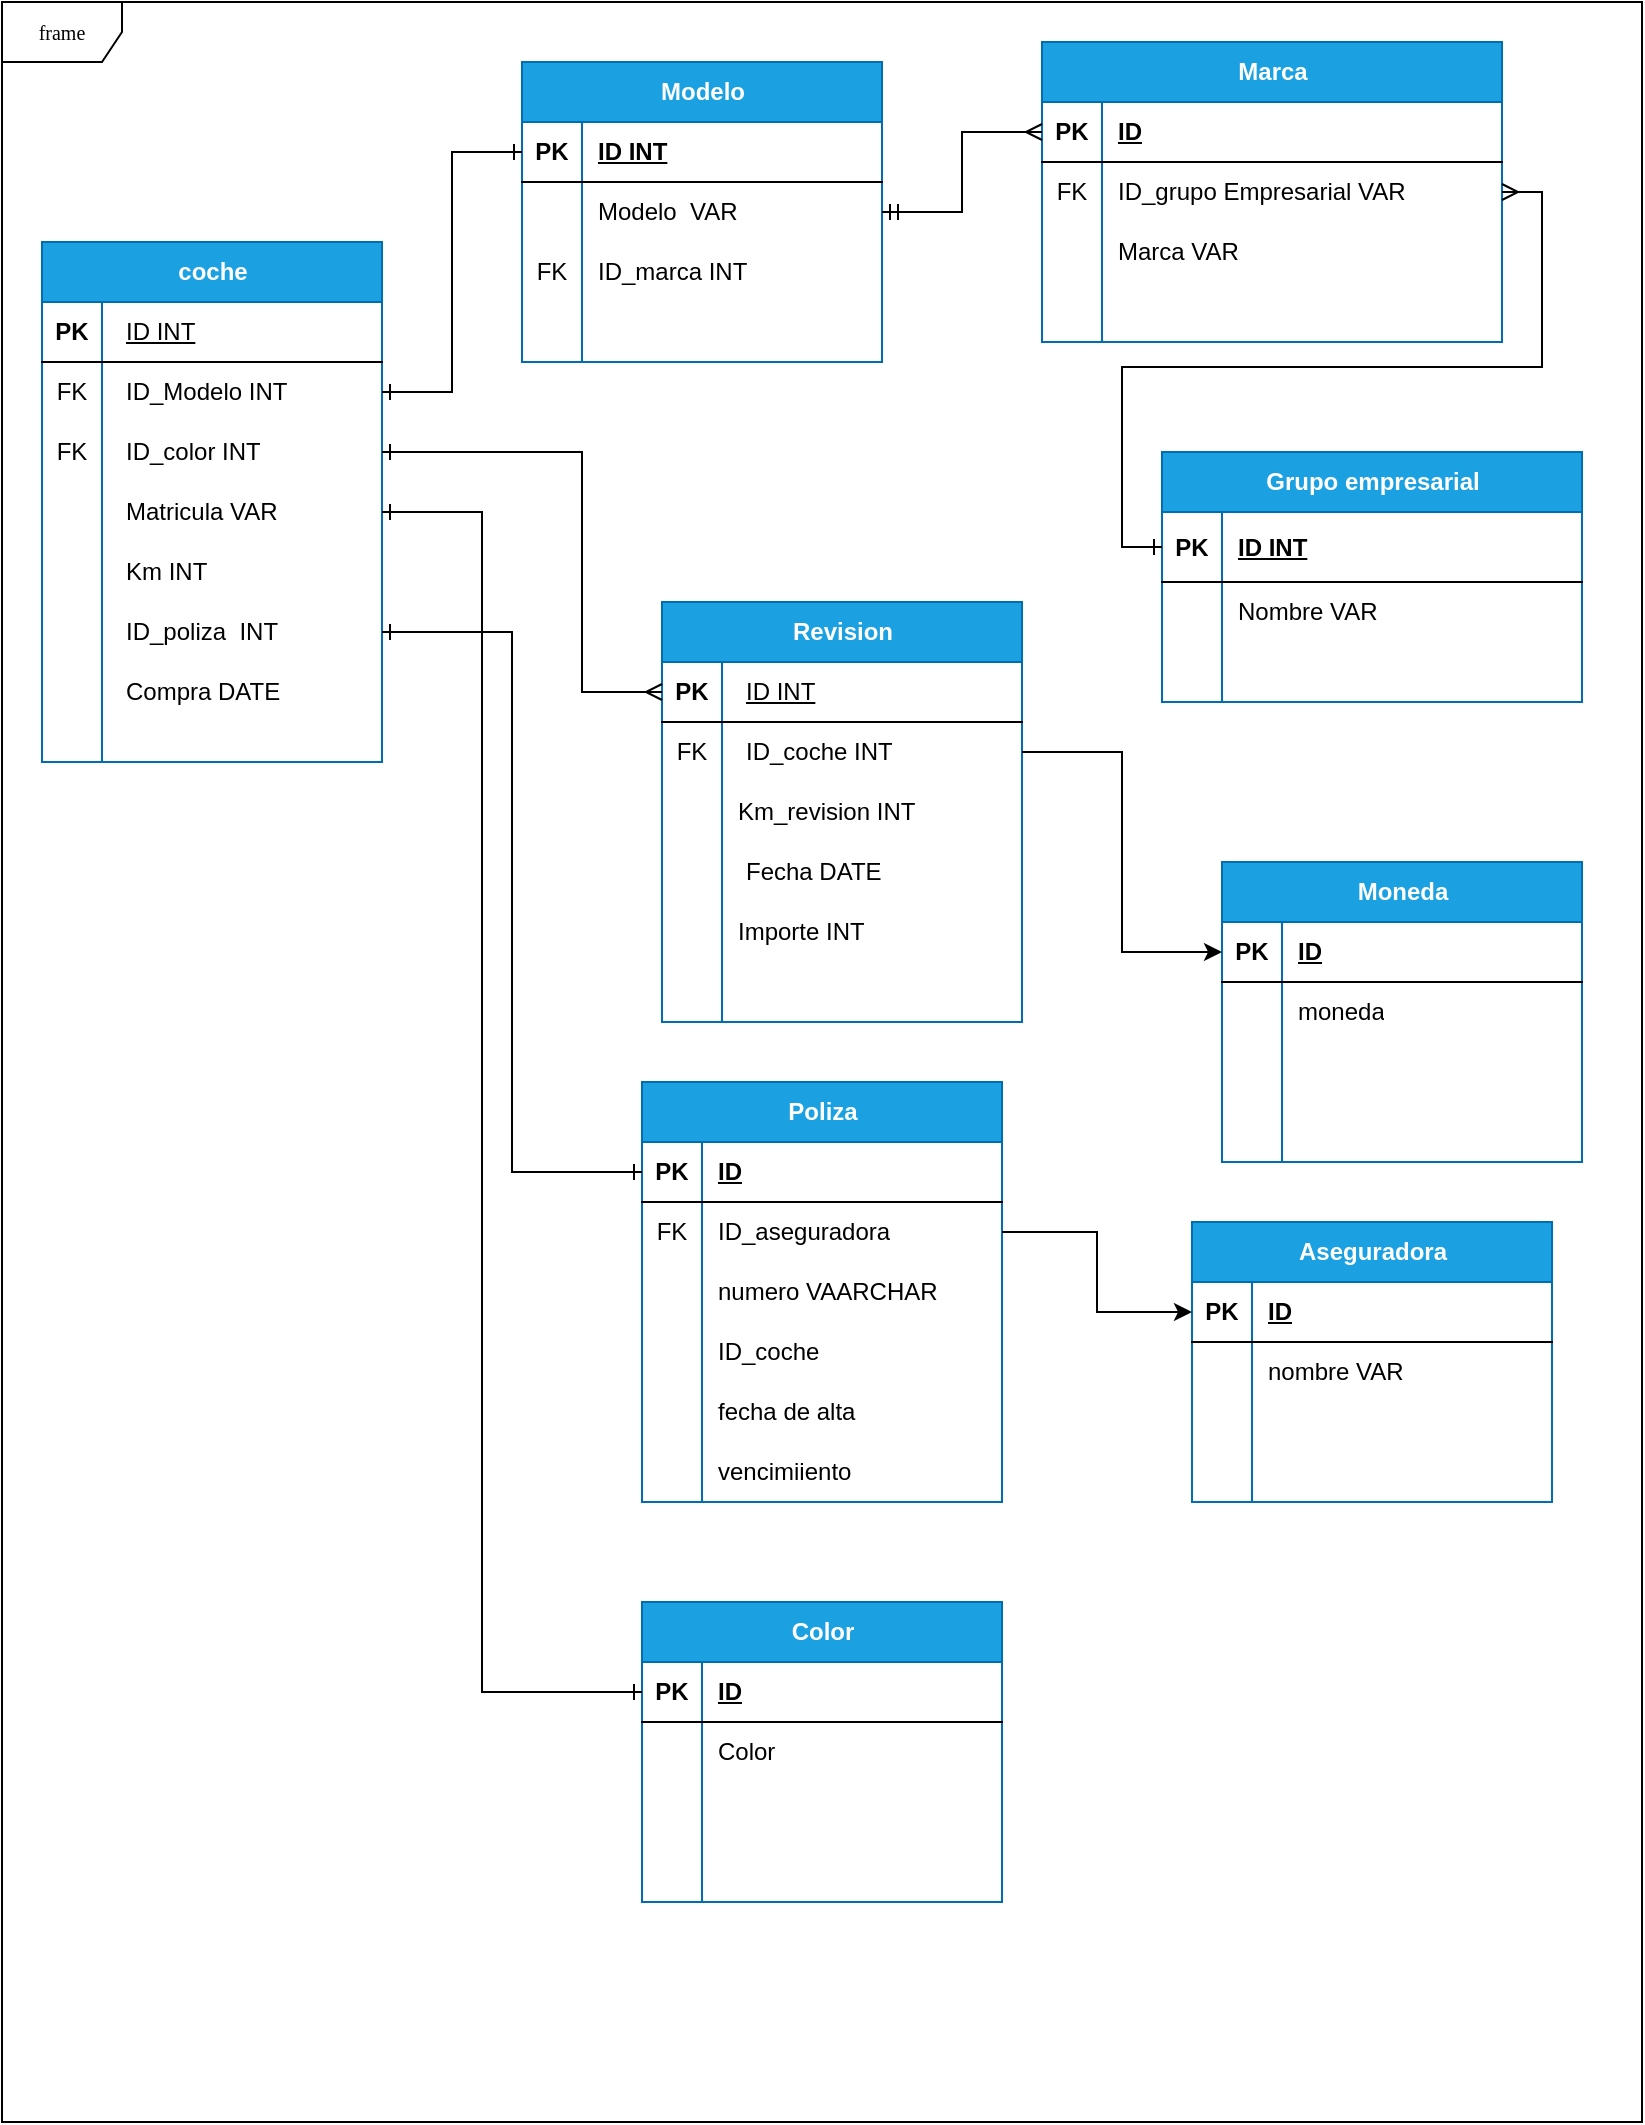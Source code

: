 <mxfile version="21.7.5" type="device">
  <diagram name="Page-1" id="c4acf3e9-155e-7222-9cf6-157b1a14988f">
    <mxGraphModel dx="863" dy="429" grid="1" gridSize="10" guides="1" tooltips="1" connect="1" arrows="1" fold="1" page="1" pageScale="1" pageWidth="850" pageHeight="1100" background="none" math="0" shadow="0">
      <root>
        <mxCell id="0" />
        <mxCell id="1" parent="0" />
        <mxCell id="17acba5748e5396b-1" value="frame" style="shape=umlFrame;whiteSpace=wrap;html=1;rounded=0;shadow=0;comic=0;labelBackgroundColor=none;strokeWidth=1;fontFamily=Verdana;fontSize=10;align=center;" parent="1" vertex="1">
          <mxGeometry x="20" y="20" width="820" height="1060" as="geometry" />
        </mxCell>
        <mxCell id="SzydhgS8CvsDuAKpAFrb-7" value="coche" style="shape=table;startSize=30;container=1;collapsible=1;childLayout=tableLayout;fixedRows=1;rowLines=0;fontStyle=1;align=center;resizeLast=1;html=1;fillColor=#1ba1e2;strokeColor=#006EAF;fontColor=#ffffff;" parent="1" vertex="1">
          <mxGeometry x="40" y="140" width="170" height="260" as="geometry" />
        </mxCell>
        <mxCell id="SzydhgS8CvsDuAKpAFrb-8" value="" style="shape=tableRow;horizontal=0;startSize=0;swimlaneHead=0;swimlaneBody=0;fillColor=none;collapsible=0;dropTarget=0;points=[[0,0.5],[1,0.5]];portConstraint=eastwest;top=0;left=0;right=0;bottom=1;" parent="SzydhgS8CvsDuAKpAFrb-7" vertex="1">
          <mxGeometry y="30" width="170" height="30" as="geometry" />
        </mxCell>
        <mxCell id="SzydhgS8CvsDuAKpAFrb-9" value="PK" style="shape=partialRectangle;connectable=0;fillColor=none;top=0;left=0;bottom=0;right=0;fontStyle=1;overflow=hidden;whiteSpace=wrap;html=1;" parent="SzydhgS8CvsDuAKpAFrb-8" vertex="1">
          <mxGeometry width="30" height="30" as="geometry">
            <mxRectangle width="30" height="30" as="alternateBounds" />
          </mxGeometry>
        </mxCell>
        <mxCell id="SzydhgS8CvsDuAKpAFrb-10" value="&lt;p style=&quot;border-color: var(--border-color); font-weight: 400; margin: 0px 0px 0px 4px;&quot;&gt;ID INT&lt;/p&gt;" style="shape=partialRectangle;connectable=0;fillColor=none;top=0;left=0;bottom=0;right=0;align=left;spacingLeft=6;fontStyle=5;overflow=hidden;whiteSpace=wrap;html=1;" parent="SzydhgS8CvsDuAKpAFrb-8" vertex="1">
          <mxGeometry x="30" width="140" height="30" as="geometry">
            <mxRectangle width="140" height="30" as="alternateBounds" />
          </mxGeometry>
        </mxCell>
        <mxCell id="SzydhgS8CvsDuAKpAFrb-11" value="" style="shape=tableRow;horizontal=0;startSize=0;swimlaneHead=0;swimlaneBody=0;fillColor=none;collapsible=0;dropTarget=0;points=[[0,0.5],[1,0.5]];portConstraint=eastwest;top=0;left=0;right=0;bottom=0;" parent="SzydhgS8CvsDuAKpAFrb-7" vertex="1">
          <mxGeometry y="60" width="170" height="30" as="geometry" />
        </mxCell>
        <mxCell id="SzydhgS8CvsDuAKpAFrb-12" value="FK" style="shape=partialRectangle;connectable=0;fillColor=none;top=0;left=0;bottom=0;right=0;editable=1;overflow=hidden;whiteSpace=wrap;html=1;" parent="SzydhgS8CvsDuAKpAFrb-11" vertex="1">
          <mxGeometry width="30" height="30" as="geometry">
            <mxRectangle width="30" height="30" as="alternateBounds" />
          </mxGeometry>
        </mxCell>
        <mxCell id="SzydhgS8CvsDuAKpAFrb-13" value="&lt;p style=&quot;border-color: var(--border-color); margin: 0px 0px 0px 4px;&quot;&gt;ID_Modelo INT&lt;/p&gt;" style="shape=partialRectangle;connectable=0;fillColor=none;top=0;left=0;bottom=0;right=0;align=left;spacingLeft=6;overflow=hidden;whiteSpace=wrap;html=1;" parent="SzydhgS8CvsDuAKpAFrb-11" vertex="1">
          <mxGeometry x="30" width="140" height="30" as="geometry">
            <mxRectangle width="140" height="30" as="alternateBounds" />
          </mxGeometry>
        </mxCell>
        <mxCell id="SzydhgS8CvsDuAKpAFrb-14" value="" style="shape=tableRow;horizontal=0;startSize=0;swimlaneHead=0;swimlaneBody=0;fillColor=none;collapsible=0;dropTarget=0;points=[[0,0.5],[1,0.5]];portConstraint=eastwest;top=0;left=0;right=0;bottom=0;" parent="SzydhgS8CvsDuAKpAFrb-7" vertex="1">
          <mxGeometry y="90" width="170" height="30" as="geometry" />
        </mxCell>
        <mxCell id="SzydhgS8CvsDuAKpAFrb-15" value="FK" style="shape=partialRectangle;connectable=0;fillColor=none;top=0;left=0;bottom=0;right=0;editable=1;overflow=hidden;whiteSpace=wrap;html=1;" parent="SzydhgS8CvsDuAKpAFrb-14" vertex="1">
          <mxGeometry width="30" height="30" as="geometry">
            <mxRectangle width="30" height="30" as="alternateBounds" />
          </mxGeometry>
        </mxCell>
        <mxCell id="SzydhgS8CvsDuAKpAFrb-16" value="&lt;p style=&quot;border-color: var(--border-color); margin: 0px 0px 0px 4px;&quot;&gt;ID_color INT&lt;/p&gt;" style="shape=partialRectangle;connectable=0;fillColor=none;top=0;left=0;bottom=0;right=0;align=left;spacingLeft=6;overflow=hidden;whiteSpace=wrap;html=1;" parent="SzydhgS8CvsDuAKpAFrb-14" vertex="1">
          <mxGeometry x="30" width="140" height="30" as="geometry">
            <mxRectangle width="140" height="30" as="alternateBounds" />
          </mxGeometry>
        </mxCell>
        <mxCell id="SzydhgS8CvsDuAKpAFrb-17" value="" style="shape=tableRow;horizontal=0;startSize=0;swimlaneHead=0;swimlaneBody=0;fillColor=none;collapsible=0;dropTarget=0;points=[[0,0.5],[1,0.5]];portConstraint=eastwest;top=0;left=0;right=0;bottom=0;" parent="SzydhgS8CvsDuAKpAFrb-7" vertex="1">
          <mxGeometry y="120" width="170" height="30" as="geometry" />
        </mxCell>
        <mxCell id="SzydhgS8CvsDuAKpAFrb-18" value="" style="shape=partialRectangle;connectable=0;fillColor=none;top=0;left=0;bottom=0;right=0;editable=1;overflow=hidden;whiteSpace=wrap;html=1;" parent="SzydhgS8CvsDuAKpAFrb-17" vertex="1">
          <mxGeometry width="30" height="30" as="geometry">
            <mxRectangle width="30" height="30" as="alternateBounds" />
          </mxGeometry>
        </mxCell>
        <mxCell id="SzydhgS8CvsDuAKpAFrb-19" value="&lt;p style=&quot;border-color: var(--border-color); margin: 0px 0px 0px 4px;&quot;&gt;Matricula VAR&lt;/p&gt;" style="shape=partialRectangle;connectable=0;fillColor=none;top=0;left=0;bottom=0;right=0;align=left;spacingLeft=6;overflow=hidden;whiteSpace=wrap;html=1;" parent="SzydhgS8CvsDuAKpAFrb-17" vertex="1">
          <mxGeometry x="30" width="140" height="30" as="geometry">
            <mxRectangle width="140" height="30" as="alternateBounds" />
          </mxGeometry>
        </mxCell>
        <mxCell id="SzydhgS8CvsDuAKpAFrb-23" style="shape=tableRow;horizontal=0;startSize=0;swimlaneHead=0;swimlaneBody=0;fillColor=none;collapsible=0;dropTarget=0;points=[[0,0.5],[1,0.5]];portConstraint=eastwest;top=0;left=0;right=0;bottom=0;" parent="SzydhgS8CvsDuAKpAFrb-7" vertex="1">
          <mxGeometry y="150" width="170" height="30" as="geometry" />
        </mxCell>
        <mxCell id="SzydhgS8CvsDuAKpAFrb-24" style="shape=partialRectangle;connectable=0;fillColor=none;top=0;left=0;bottom=0;right=0;editable=1;overflow=hidden;whiteSpace=wrap;html=1;" parent="SzydhgS8CvsDuAKpAFrb-23" vertex="1">
          <mxGeometry width="30" height="30" as="geometry">
            <mxRectangle width="30" height="30" as="alternateBounds" />
          </mxGeometry>
        </mxCell>
        <mxCell id="SzydhgS8CvsDuAKpAFrb-25" value="&lt;p style=&quot;border-color: var(--border-color); margin: 0px 0px 0px 4px;&quot;&gt;Km INT&lt;/p&gt;" style="shape=partialRectangle;connectable=0;fillColor=none;top=0;left=0;bottom=0;right=0;align=left;spacingLeft=6;overflow=hidden;whiteSpace=wrap;html=1;" parent="SzydhgS8CvsDuAKpAFrb-23" vertex="1">
          <mxGeometry x="30" width="140" height="30" as="geometry">
            <mxRectangle width="140" height="30" as="alternateBounds" />
          </mxGeometry>
        </mxCell>
        <mxCell id="SzydhgS8CvsDuAKpAFrb-20" style="shape=tableRow;horizontal=0;startSize=0;swimlaneHead=0;swimlaneBody=0;fillColor=none;collapsible=0;dropTarget=0;points=[[0,0.5],[1,0.5]];portConstraint=eastwest;top=0;left=0;right=0;bottom=0;" parent="SzydhgS8CvsDuAKpAFrb-7" vertex="1">
          <mxGeometry y="180" width="170" height="30" as="geometry" />
        </mxCell>
        <mxCell id="SzydhgS8CvsDuAKpAFrb-21" style="shape=partialRectangle;connectable=0;fillColor=none;top=0;left=0;bottom=0;right=0;editable=1;overflow=hidden;whiteSpace=wrap;html=1;" parent="SzydhgS8CvsDuAKpAFrb-20" vertex="1">
          <mxGeometry width="30" height="30" as="geometry">
            <mxRectangle width="30" height="30" as="alternateBounds" />
          </mxGeometry>
        </mxCell>
        <mxCell id="SzydhgS8CvsDuAKpAFrb-22" value="&lt;p style=&quot;border-color: var(--border-color); margin: 0px 0px 0px 4px;&quot;&gt;ID_poliza&amp;nbsp; INT&lt;/p&gt;" style="shape=partialRectangle;connectable=0;fillColor=none;top=0;left=0;bottom=0;right=0;align=left;spacingLeft=6;overflow=hidden;whiteSpace=wrap;html=1;" parent="SzydhgS8CvsDuAKpAFrb-20" vertex="1">
          <mxGeometry x="30" width="140" height="30" as="geometry">
            <mxRectangle width="140" height="30" as="alternateBounds" />
          </mxGeometry>
        </mxCell>
        <mxCell id="SzydhgS8CvsDuAKpAFrb-26" style="shape=tableRow;horizontal=0;startSize=0;swimlaneHead=0;swimlaneBody=0;fillColor=none;collapsible=0;dropTarget=0;points=[[0,0.5],[1,0.5]];portConstraint=eastwest;top=0;left=0;right=0;bottom=0;" parent="SzydhgS8CvsDuAKpAFrb-7" vertex="1">
          <mxGeometry y="210" width="170" height="30" as="geometry" />
        </mxCell>
        <mxCell id="SzydhgS8CvsDuAKpAFrb-27" style="shape=partialRectangle;connectable=0;fillColor=none;top=0;left=0;bottom=0;right=0;editable=1;overflow=hidden;whiteSpace=wrap;html=1;" parent="SzydhgS8CvsDuAKpAFrb-26" vertex="1">
          <mxGeometry width="30" height="30" as="geometry">
            <mxRectangle width="30" height="30" as="alternateBounds" />
          </mxGeometry>
        </mxCell>
        <mxCell id="SzydhgS8CvsDuAKpAFrb-28" value="&lt;p style=&quot;border-color: var(--border-color); margin: 0px 0px 0px 4px;&quot;&gt;Compra DATE&lt;/p&gt;" style="shape=partialRectangle;connectable=0;fillColor=none;top=0;left=0;bottom=0;right=0;align=left;spacingLeft=6;overflow=hidden;whiteSpace=wrap;html=1;" parent="SzydhgS8CvsDuAKpAFrb-26" vertex="1">
          <mxGeometry x="30" width="140" height="30" as="geometry">
            <mxRectangle width="140" height="30" as="alternateBounds" />
          </mxGeometry>
        </mxCell>
        <mxCell id="SzydhgS8CvsDuAKpAFrb-32" style="shape=tableRow;horizontal=0;startSize=0;swimlaneHead=0;swimlaneBody=0;fillColor=none;collapsible=0;dropTarget=0;points=[[0,0.5],[1,0.5]];portConstraint=eastwest;top=0;left=0;right=0;bottom=0;" parent="SzydhgS8CvsDuAKpAFrb-7" vertex="1">
          <mxGeometry y="240" width="170" height="20" as="geometry" />
        </mxCell>
        <mxCell id="SzydhgS8CvsDuAKpAFrb-33" style="shape=partialRectangle;connectable=0;fillColor=none;top=0;left=0;bottom=0;right=0;editable=1;overflow=hidden;whiteSpace=wrap;html=1;" parent="SzydhgS8CvsDuAKpAFrb-32" vertex="1">
          <mxGeometry width="30" height="20" as="geometry">
            <mxRectangle width="30" height="20" as="alternateBounds" />
          </mxGeometry>
        </mxCell>
        <mxCell id="SzydhgS8CvsDuAKpAFrb-34" value="" style="shape=partialRectangle;connectable=0;fillColor=none;top=0;left=0;bottom=0;right=0;align=left;spacingLeft=6;overflow=hidden;whiteSpace=wrap;html=1;" parent="SzydhgS8CvsDuAKpAFrb-32" vertex="1">
          <mxGeometry x="30" width="140" height="20" as="geometry">
            <mxRectangle width="140" height="20" as="alternateBounds" />
          </mxGeometry>
        </mxCell>
        <mxCell id="SzydhgS8CvsDuAKpAFrb-38" value="Marca" style="shape=table;startSize=30;container=1;collapsible=1;childLayout=tableLayout;fixedRows=1;rowLines=0;fontStyle=1;align=center;resizeLast=1;html=1;fillColor=#1ba1e2;fontColor=#ffffff;strokeColor=#006EAF;" parent="1" vertex="1">
          <mxGeometry x="540" y="40" width="230" height="150" as="geometry" />
        </mxCell>
        <mxCell id="SzydhgS8CvsDuAKpAFrb-39" value="" style="shape=tableRow;horizontal=0;startSize=0;swimlaneHead=0;swimlaneBody=0;fillColor=none;collapsible=0;dropTarget=0;points=[[0,0.5],[1,0.5]];portConstraint=eastwest;top=0;left=0;right=0;bottom=1;" parent="SzydhgS8CvsDuAKpAFrb-38" vertex="1">
          <mxGeometry y="30" width="230" height="30" as="geometry" />
        </mxCell>
        <mxCell id="SzydhgS8CvsDuAKpAFrb-40" value="PK" style="shape=partialRectangle;connectable=0;fillColor=none;top=0;left=0;bottom=0;right=0;fontStyle=1;overflow=hidden;whiteSpace=wrap;html=1;" parent="SzydhgS8CvsDuAKpAFrb-39" vertex="1">
          <mxGeometry width="30" height="30" as="geometry">
            <mxRectangle width="30" height="30" as="alternateBounds" />
          </mxGeometry>
        </mxCell>
        <mxCell id="SzydhgS8CvsDuAKpAFrb-41" value="ID" style="shape=partialRectangle;connectable=0;fillColor=none;top=0;left=0;bottom=0;right=0;align=left;spacingLeft=6;fontStyle=5;overflow=hidden;whiteSpace=wrap;html=1;" parent="SzydhgS8CvsDuAKpAFrb-39" vertex="1">
          <mxGeometry x="30" width="200" height="30" as="geometry">
            <mxRectangle width="200" height="30" as="alternateBounds" />
          </mxGeometry>
        </mxCell>
        <mxCell id="SzydhgS8CvsDuAKpAFrb-42" value="" style="shape=tableRow;horizontal=0;startSize=0;swimlaneHead=0;swimlaneBody=0;fillColor=none;collapsible=0;dropTarget=0;points=[[0,0.5],[1,0.5]];portConstraint=eastwest;top=0;left=0;right=0;bottom=0;" parent="SzydhgS8CvsDuAKpAFrb-38" vertex="1">
          <mxGeometry y="60" width="230" height="30" as="geometry" />
        </mxCell>
        <mxCell id="SzydhgS8CvsDuAKpAFrb-43" value="FK" style="shape=partialRectangle;connectable=0;fillColor=none;top=0;left=0;bottom=0;right=0;editable=1;overflow=hidden;whiteSpace=wrap;html=1;" parent="SzydhgS8CvsDuAKpAFrb-42" vertex="1">
          <mxGeometry width="30" height="30" as="geometry">
            <mxRectangle width="30" height="30" as="alternateBounds" />
          </mxGeometry>
        </mxCell>
        <mxCell id="SzydhgS8CvsDuAKpAFrb-44" value="ID_grupo Empresarial VAR" style="shape=partialRectangle;connectable=0;fillColor=none;top=0;left=0;bottom=0;right=0;align=left;spacingLeft=6;overflow=hidden;whiteSpace=wrap;html=1;" parent="SzydhgS8CvsDuAKpAFrb-42" vertex="1">
          <mxGeometry x="30" width="200" height="30" as="geometry">
            <mxRectangle width="200" height="30" as="alternateBounds" />
          </mxGeometry>
        </mxCell>
        <mxCell id="SzydhgS8CvsDuAKpAFrb-45" value="" style="shape=tableRow;horizontal=0;startSize=0;swimlaneHead=0;swimlaneBody=0;fillColor=none;collapsible=0;dropTarget=0;points=[[0,0.5],[1,0.5]];portConstraint=eastwest;top=0;left=0;right=0;bottom=0;" parent="SzydhgS8CvsDuAKpAFrb-38" vertex="1">
          <mxGeometry y="90" width="230" height="30" as="geometry" />
        </mxCell>
        <mxCell id="SzydhgS8CvsDuAKpAFrb-46" value="" style="shape=partialRectangle;connectable=0;fillColor=none;top=0;left=0;bottom=0;right=0;editable=1;overflow=hidden;whiteSpace=wrap;html=1;" parent="SzydhgS8CvsDuAKpAFrb-45" vertex="1">
          <mxGeometry width="30" height="30" as="geometry">
            <mxRectangle width="30" height="30" as="alternateBounds" />
          </mxGeometry>
        </mxCell>
        <mxCell id="SzydhgS8CvsDuAKpAFrb-47" value="Marca VAR" style="shape=partialRectangle;connectable=0;fillColor=none;top=0;left=0;bottom=0;right=0;align=left;spacingLeft=6;overflow=hidden;whiteSpace=wrap;html=1;" parent="SzydhgS8CvsDuAKpAFrb-45" vertex="1">
          <mxGeometry x="30" width="200" height="30" as="geometry">
            <mxRectangle width="200" height="30" as="alternateBounds" />
          </mxGeometry>
        </mxCell>
        <mxCell id="SzydhgS8CvsDuAKpAFrb-48" value="" style="shape=tableRow;horizontal=0;startSize=0;swimlaneHead=0;swimlaneBody=0;fillColor=none;collapsible=0;dropTarget=0;points=[[0,0.5],[1,0.5]];portConstraint=eastwest;top=0;left=0;right=0;bottom=0;" parent="SzydhgS8CvsDuAKpAFrb-38" vertex="1">
          <mxGeometry y="120" width="230" height="30" as="geometry" />
        </mxCell>
        <mxCell id="SzydhgS8CvsDuAKpAFrb-49" value="" style="shape=partialRectangle;connectable=0;fillColor=none;top=0;left=0;bottom=0;right=0;editable=1;overflow=hidden;whiteSpace=wrap;html=1;" parent="SzydhgS8CvsDuAKpAFrb-48" vertex="1">
          <mxGeometry width="30" height="30" as="geometry">
            <mxRectangle width="30" height="30" as="alternateBounds" />
          </mxGeometry>
        </mxCell>
        <mxCell id="SzydhgS8CvsDuAKpAFrb-50" value="" style="shape=partialRectangle;connectable=0;fillColor=none;top=0;left=0;bottom=0;right=0;align=left;spacingLeft=6;overflow=hidden;whiteSpace=wrap;html=1;" parent="SzydhgS8CvsDuAKpAFrb-48" vertex="1">
          <mxGeometry x="30" width="200" height="30" as="geometry">
            <mxRectangle width="200" height="30" as="alternateBounds" />
          </mxGeometry>
        </mxCell>
        <mxCell id="SzydhgS8CvsDuAKpAFrb-51" value="Revision" style="shape=table;startSize=30;container=1;collapsible=1;childLayout=tableLayout;fixedRows=1;rowLines=0;fontStyle=1;align=center;resizeLast=1;html=1;fillColor=#1ba1e2;fontColor=#ffffff;strokeColor=#006EAF;" parent="1" vertex="1">
          <mxGeometry x="350" y="320" width="180" height="210" as="geometry" />
        </mxCell>
        <mxCell id="SzydhgS8CvsDuAKpAFrb-52" value="" style="shape=tableRow;horizontal=0;startSize=0;swimlaneHead=0;swimlaneBody=0;fillColor=none;collapsible=0;dropTarget=0;points=[[0,0.5],[1,0.5]];portConstraint=eastwest;top=0;left=0;right=0;bottom=1;" parent="SzydhgS8CvsDuAKpAFrb-51" vertex="1">
          <mxGeometry y="30" width="180" height="30" as="geometry" />
        </mxCell>
        <mxCell id="SzydhgS8CvsDuAKpAFrb-53" value="PK" style="shape=partialRectangle;connectable=0;fillColor=none;top=0;left=0;bottom=0;right=0;fontStyle=1;overflow=hidden;whiteSpace=wrap;html=1;" parent="SzydhgS8CvsDuAKpAFrb-52" vertex="1">
          <mxGeometry width="30" height="30" as="geometry">
            <mxRectangle width="30" height="30" as="alternateBounds" />
          </mxGeometry>
        </mxCell>
        <mxCell id="SzydhgS8CvsDuAKpAFrb-54" value="&lt;p style=&quot;border-color: var(--border-color); font-weight: 400; margin: 0px 0px 0px 4px;&quot;&gt;ID INT&lt;/p&gt;" style="shape=partialRectangle;connectable=0;fillColor=none;top=0;left=0;bottom=0;right=0;align=left;spacingLeft=6;fontStyle=5;overflow=hidden;whiteSpace=wrap;html=1;" parent="SzydhgS8CvsDuAKpAFrb-52" vertex="1">
          <mxGeometry x="30" width="150" height="30" as="geometry">
            <mxRectangle width="150" height="30" as="alternateBounds" />
          </mxGeometry>
        </mxCell>
        <mxCell id="SzydhgS8CvsDuAKpAFrb-55" value="" style="shape=tableRow;horizontal=0;startSize=0;swimlaneHead=0;swimlaneBody=0;fillColor=none;collapsible=0;dropTarget=0;points=[[0,0.5],[1,0.5]];portConstraint=eastwest;top=0;left=0;right=0;bottom=0;" parent="SzydhgS8CvsDuAKpAFrb-51" vertex="1">
          <mxGeometry y="60" width="180" height="30" as="geometry" />
        </mxCell>
        <mxCell id="SzydhgS8CvsDuAKpAFrb-56" value="FK" style="shape=partialRectangle;connectable=0;fillColor=none;top=0;left=0;bottom=0;right=0;editable=1;overflow=hidden;whiteSpace=wrap;html=1;" parent="SzydhgS8CvsDuAKpAFrb-55" vertex="1">
          <mxGeometry width="30" height="30" as="geometry">
            <mxRectangle width="30" height="30" as="alternateBounds" />
          </mxGeometry>
        </mxCell>
        <mxCell id="SzydhgS8CvsDuAKpAFrb-57" value="&lt;p style=&quot;border-color: var(--border-color); margin: 0px 0px 0px 4px;&quot;&gt;ID_coche INT&lt;/p&gt;" style="shape=partialRectangle;connectable=0;fillColor=none;top=0;left=0;bottom=0;right=0;align=left;spacingLeft=6;overflow=hidden;whiteSpace=wrap;html=1;" parent="SzydhgS8CvsDuAKpAFrb-55" vertex="1">
          <mxGeometry x="30" width="150" height="30" as="geometry">
            <mxRectangle width="150" height="30" as="alternateBounds" />
          </mxGeometry>
        </mxCell>
        <mxCell id="SzydhgS8CvsDuAKpAFrb-83" style="shape=tableRow;horizontal=0;startSize=0;swimlaneHead=0;swimlaneBody=0;fillColor=none;collapsible=0;dropTarget=0;points=[[0,0.5],[1,0.5]];portConstraint=eastwest;top=0;left=0;right=0;bottom=0;" parent="SzydhgS8CvsDuAKpAFrb-51" vertex="1">
          <mxGeometry y="90" width="180" height="30" as="geometry" />
        </mxCell>
        <mxCell id="SzydhgS8CvsDuAKpAFrb-84" style="shape=partialRectangle;connectable=0;fillColor=none;top=0;left=0;bottom=0;right=0;editable=1;overflow=hidden;whiteSpace=wrap;html=1;" parent="SzydhgS8CvsDuAKpAFrb-83" vertex="1">
          <mxGeometry width="30" height="30" as="geometry">
            <mxRectangle width="30" height="30" as="alternateBounds" />
          </mxGeometry>
        </mxCell>
        <mxCell id="SzydhgS8CvsDuAKpAFrb-85" value="Km_revision INT" style="shape=partialRectangle;connectable=0;fillColor=none;top=0;left=0;bottom=0;right=0;align=left;spacingLeft=6;overflow=hidden;whiteSpace=wrap;html=1;" parent="SzydhgS8CvsDuAKpAFrb-83" vertex="1">
          <mxGeometry x="30" width="150" height="30" as="geometry">
            <mxRectangle width="150" height="30" as="alternateBounds" />
          </mxGeometry>
        </mxCell>
        <mxCell id="SzydhgS8CvsDuAKpAFrb-58" value="" style="shape=tableRow;horizontal=0;startSize=0;swimlaneHead=0;swimlaneBody=0;fillColor=none;collapsible=0;dropTarget=0;points=[[0,0.5],[1,0.5]];portConstraint=eastwest;top=0;left=0;right=0;bottom=0;" parent="SzydhgS8CvsDuAKpAFrb-51" vertex="1">
          <mxGeometry y="120" width="180" height="30" as="geometry" />
        </mxCell>
        <mxCell id="SzydhgS8CvsDuAKpAFrb-59" value="" style="shape=partialRectangle;connectable=0;fillColor=none;top=0;left=0;bottom=0;right=0;editable=1;overflow=hidden;whiteSpace=wrap;html=1;" parent="SzydhgS8CvsDuAKpAFrb-58" vertex="1">
          <mxGeometry width="30" height="30" as="geometry">
            <mxRectangle width="30" height="30" as="alternateBounds" />
          </mxGeometry>
        </mxCell>
        <mxCell id="SzydhgS8CvsDuAKpAFrb-60" value="&lt;p style=&quot;border-color: var(--border-color); margin: 0px 0px 0px 4px;&quot;&gt;Fecha DATE&lt;/p&gt;" style="shape=partialRectangle;connectable=0;fillColor=none;top=0;left=0;bottom=0;right=0;align=left;spacingLeft=6;overflow=hidden;whiteSpace=wrap;html=1;" parent="SzydhgS8CvsDuAKpAFrb-58" vertex="1">
          <mxGeometry x="30" width="150" height="30" as="geometry">
            <mxRectangle width="150" height="30" as="alternateBounds" />
          </mxGeometry>
        </mxCell>
        <mxCell id="SzydhgS8CvsDuAKpAFrb-61" value="" style="shape=tableRow;horizontal=0;startSize=0;swimlaneHead=0;swimlaneBody=0;fillColor=none;collapsible=0;dropTarget=0;points=[[0,0.5],[1,0.5]];portConstraint=eastwest;top=0;left=0;right=0;bottom=0;" parent="SzydhgS8CvsDuAKpAFrb-51" vertex="1">
          <mxGeometry y="150" width="180" height="30" as="geometry" />
        </mxCell>
        <mxCell id="SzydhgS8CvsDuAKpAFrb-62" value="" style="shape=partialRectangle;connectable=0;fillColor=none;top=0;left=0;bottom=0;right=0;editable=1;overflow=hidden;whiteSpace=wrap;html=1;" parent="SzydhgS8CvsDuAKpAFrb-61" vertex="1">
          <mxGeometry width="30" height="30" as="geometry">
            <mxRectangle width="30" height="30" as="alternateBounds" />
          </mxGeometry>
        </mxCell>
        <mxCell id="SzydhgS8CvsDuAKpAFrb-63" value="Importe INT" style="shape=partialRectangle;connectable=0;fillColor=none;top=0;left=0;bottom=0;right=0;align=left;spacingLeft=6;overflow=hidden;whiteSpace=wrap;html=1;" parent="SzydhgS8CvsDuAKpAFrb-61" vertex="1">
          <mxGeometry x="30" width="150" height="30" as="geometry">
            <mxRectangle width="150" height="30" as="alternateBounds" />
          </mxGeometry>
        </mxCell>
        <mxCell id="SzydhgS8CvsDuAKpAFrb-180" style="shape=tableRow;horizontal=0;startSize=0;swimlaneHead=0;swimlaneBody=0;fillColor=none;collapsible=0;dropTarget=0;points=[[0,0.5],[1,0.5]];portConstraint=eastwest;top=0;left=0;right=0;bottom=0;" parent="SzydhgS8CvsDuAKpAFrb-51" vertex="1">
          <mxGeometry y="180" width="180" height="30" as="geometry" />
        </mxCell>
        <mxCell id="SzydhgS8CvsDuAKpAFrb-181" style="shape=partialRectangle;connectable=0;fillColor=none;top=0;left=0;bottom=0;right=0;editable=1;overflow=hidden;whiteSpace=wrap;html=1;" parent="SzydhgS8CvsDuAKpAFrb-180" vertex="1">
          <mxGeometry width="30" height="30" as="geometry">
            <mxRectangle width="30" height="30" as="alternateBounds" />
          </mxGeometry>
        </mxCell>
        <mxCell id="SzydhgS8CvsDuAKpAFrb-182" value="" style="shape=partialRectangle;connectable=0;fillColor=none;top=0;left=0;bottom=0;right=0;align=left;spacingLeft=6;overflow=hidden;whiteSpace=wrap;html=1;" parent="SzydhgS8CvsDuAKpAFrb-180" vertex="1">
          <mxGeometry x="30" width="150" height="30" as="geometry">
            <mxRectangle width="150" height="30" as="alternateBounds" />
          </mxGeometry>
        </mxCell>
        <mxCell id="SzydhgS8CvsDuAKpAFrb-64" value="Grupo empresarial" style="shape=table;startSize=30;container=1;collapsible=1;childLayout=tableLayout;fixedRows=1;rowLines=0;fontStyle=1;align=center;resizeLast=1;html=1;fillColor=#1ba1e2;fontColor=#ffffff;strokeColor=#006EAF;" parent="1" vertex="1">
          <mxGeometry x="600" y="245" width="210" height="125" as="geometry" />
        </mxCell>
        <mxCell id="SzydhgS8CvsDuAKpAFrb-65" value="" style="shape=tableRow;horizontal=0;startSize=0;swimlaneHead=0;swimlaneBody=0;fillColor=none;collapsible=0;dropTarget=0;points=[[0,0.5],[1,0.5]];portConstraint=eastwest;top=0;left=0;right=0;bottom=1;" parent="SzydhgS8CvsDuAKpAFrb-64" vertex="1">
          <mxGeometry y="30" width="210" height="35" as="geometry" />
        </mxCell>
        <mxCell id="SzydhgS8CvsDuAKpAFrb-66" value="PK" style="shape=partialRectangle;connectable=0;fillColor=none;top=0;left=0;bottom=0;right=0;fontStyle=1;overflow=hidden;whiteSpace=wrap;html=1;" parent="SzydhgS8CvsDuAKpAFrb-65" vertex="1">
          <mxGeometry width="30" height="35" as="geometry">
            <mxRectangle width="30" height="35" as="alternateBounds" />
          </mxGeometry>
        </mxCell>
        <mxCell id="SzydhgS8CvsDuAKpAFrb-67" value="ID INT" style="shape=partialRectangle;connectable=0;fillColor=none;top=0;left=0;bottom=0;right=0;align=left;spacingLeft=6;fontStyle=5;overflow=hidden;whiteSpace=wrap;html=1;" parent="SzydhgS8CvsDuAKpAFrb-65" vertex="1">
          <mxGeometry x="30" width="180" height="35" as="geometry">
            <mxRectangle width="180" height="35" as="alternateBounds" />
          </mxGeometry>
        </mxCell>
        <mxCell id="SzydhgS8CvsDuAKpAFrb-71" value="" style="shape=tableRow;horizontal=0;startSize=0;swimlaneHead=0;swimlaneBody=0;fillColor=none;collapsible=0;dropTarget=0;points=[[0,0.5],[1,0.5]];portConstraint=eastwest;top=0;left=0;right=0;bottom=0;" parent="SzydhgS8CvsDuAKpAFrb-64" vertex="1">
          <mxGeometry y="65" width="210" height="30" as="geometry" />
        </mxCell>
        <mxCell id="SzydhgS8CvsDuAKpAFrb-72" value="" style="shape=partialRectangle;connectable=0;fillColor=none;top=0;left=0;bottom=0;right=0;editable=1;overflow=hidden;whiteSpace=wrap;html=1;" parent="SzydhgS8CvsDuAKpAFrb-71" vertex="1">
          <mxGeometry width="30" height="30" as="geometry">
            <mxRectangle width="30" height="30" as="alternateBounds" />
          </mxGeometry>
        </mxCell>
        <mxCell id="SzydhgS8CvsDuAKpAFrb-73" value="Nombre VAR" style="shape=partialRectangle;connectable=0;fillColor=none;top=0;left=0;bottom=0;right=0;align=left;spacingLeft=6;overflow=hidden;whiteSpace=wrap;html=1;" parent="SzydhgS8CvsDuAKpAFrb-71" vertex="1">
          <mxGeometry x="30" width="180" height="30" as="geometry">
            <mxRectangle width="180" height="30" as="alternateBounds" />
          </mxGeometry>
        </mxCell>
        <mxCell id="SzydhgS8CvsDuAKpAFrb-74" value="" style="shape=tableRow;horizontal=0;startSize=0;swimlaneHead=0;swimlaneBody=0;fillColor=none;collapsible=0;dropTarget=0;points=[[0,0.5],[1,0.5]];portConstraint=eastwest;top=0;left=0;right=0;bottom=0;" parent="SzydhgS8CvsDuAKpAFrb-64" vertex="1">
          <mxGeometry y="95" width="210" height="30" as="geometry" />
        </mxCell>
        <mxCell id="SzydhgS8CvsDuAKpAFrb-75" value="" style="shape=partialRectangle;connectable=0;fillColor=none;top=0;left=0;bottom=0;right=0;editable=1;overflow=hidden;whiteSpace=wrap;html=1;" parent="SzydhgS8CvsDuAKpAFrb-74" vertex="1">
          <mxGeometry width="30" height="30" as="geometry">
            <mxRectangle width="30" height="30" as="alternateBounds" />
          </mxGeometry>
        </mxCell>
        <mxCell id="SzydhgS8CvsDuAKpAFrb-76" value="" style="shape=partialRectangle;connectable=0;fillColor=none;top=0;left=0;bottom=0;right=0;align=left;spacingLeft=6;overflow=hidden;whiteSpace=wrap;html=1;" parent="SzydhgS8CvsDuAKpAFrb-74" vertex="1">
          <mxGeometry x="30" width="180" height="30" as="geometry">
            <mxRectangle width="180" height="30" as="alternateBounds" />
          </mxGeometry>
        </mxCell>
        <mxCell id="SzydhgS8CvsDuAKpAFrb-86" style="edgeStyle=orthogonalEdgeStyle;rounded=0;orthogonalLoop=1;jettySize=auto;html=1;entryX=0;entryY=0.5;entryDx=0;entryDy=0;endArrow=ERmany;endFill=0;startArrow=ERone;startFill=0;exitX=1;exitY=0.5;exitDx=0;exitDy=0;" parent="1" source="SzydhgS8CvsDuAKpAFrb-14" target="SzydhgS8CvsDuAKpAFrb-52" edge="1">
          <mxGeometry relative="1" as="geometry">
            <Array as="points">
              <mxPoint x="310" y="245" />
              <mxPoint x="310" y="365" />
            </Array>
            <mxPoint x="220" y="245" as="sourcePoint" />
          </mxGeometry>
        </mxCell>
        <mxCell id="SzydhgS8CvsDuAKpAFrb-89" value="Modelo" style="shape=table;startSize=30;container=1;collapsible=1;childLayout=tableLayout;fixedRows=1;rowLines=0;fontStyle=1;align=center;resizeLast=1;html=1;fillColor=#1ba1e2;fontColor=#ffffff;strokeColor=#006EAF;" parent="1" vertex="1">
          <mxGeometry x="280" y="50" width="180" height="150" as="geometry" />
        </mxCell>
        <mxCell id="SzydhgS8CvsDuAKpAFrb-90" value="" style="shape=tableRow;horizontal=0;startSize=0;swimlaneHead=0;swimlaneBody=0;fillColor=none;collapsible=0;dropTarget=0;points=[[0,0.5],[1,0.5]];portConstraint=eastwest;top=0;left=0;right=0;bottom=1;" parent="SzydhgS8CvsDuAKpAFrb-89" vertex="1">
          <mxGeometry y="30" width="180" height="30" as="geometry" />
        </mxCell>
        <mxCell id="SzydhgS8CvsDuAKpAFrb-91" value="PK" style="shape=partialRectangle;connectable=0;fillColor=none;top=0;left=0;bottom=0;right=0;fontStyle=1;overflow=hidden;whiteSpace=wrap;html=1;" parent="SzydhgS8CvsDuAKpAFrb-90" vertex="1">
          <mxGeometry width="30" height="30" as="geometry">
            <mxRectangle width="30" height="30" as="alternateBounds" />
          </mxGeometry>
        </mxCell>
        <mxCell id="SzydhgS8CvsDuAKpAFrb-92" value="ID INT" style="shape=partialRectangle;connectable=0;fillColor=none;top=0;left=0;bottom=0;right=0;align=left;spacingLeft=6;fontStyle=5;overflow=hidden;whiteSpace=wrap;html=1;" parent="SzydhgS8CvsDuAKpAFrb-90" vertex="1">
          <mxGeometry x="30" width="150" height="30" as="geometry">
            <mxRectangle width="150" height="30" as="alternateBounds" />
          </mxGeometry>
        </mxCell>
        <mxCell id="SzydhgS8CvsDuAKpAFrb-93" value="" style="shape=tableRow;horizontal=0;startSize=0;swimlaneHead=0;swimlaneBody=0;fillColor=none;collapsible=0;dropTarget=0;points=[[0,0.5],[1,0.5]];portConstraint=eastwest;top=0;left=0;right=0;bottom=0;" parent="SzydhgS8CvsDuAKpAFrb-89" vertex="1">
          <mxGeometry y="60" width="180" height="30" as="geometry" />
        </mxCell>
        <mxCell id="SzydhgS8CvsDuAKpAFrb-94" value="" style="shape=partialRectangle;connectable=0;fillColor=none;top=0;left=0;bottom=0;right=0;editable=1;overflow=hidden;whiteSpace=wrap;html=1;" parent="SzydhgS8CvsDuAKpAFrb-93" vertex="1">
          <mxGeometry width="30" height="30" as="geometry">
            <mxRectangle width="30" height="30" as="alternateBounds" />
          </mxGeometry>
        </mxCell>
        <mxCell id="SzydhgS8CvsDuAKpAFrb-95" value="Modelo&amp;nbsp; VAR" style="shape=partialRectangle;connectable=0;fillColor=none;top=0;left=0;bottom=0;right=0;align=left;spacingLeft=6;overflow=hidden;whiteSpace=wrap;html=1;" parent="SzydhgS8CvsDuAKpAFrb-93" vertex="1">
          <mxGeometry x="30" width="150" height="30" as="geometry">
            <mxRectangle width="150" height="30" as="alternateBounds" />
          </mxGeometry>
        </mxCell>
        <mxCell id="SzydhgS8CvsDuAKpAFrb-96" value="" style="shape=tableRow;horizontal=0;startSize=0;swimlaneHead=0;swimlaneBody=0;fillColor=none;collapsible=0;dropTarget=0;points=[[0,0.5],[1,0.5]];portConstraint=eastwest;top=0;left=0;right=0;bottom=0;" parent="SzydhgS8CvsDuAKpAFrb-89" vertex="1">
          <mxGeometry y="90" width="180" height="30" as="geometry" />
        </mxCell>
        <mxCell id="SzydhgS8CvsDuAKpAFrb-97" value="FK" style="shape=partialRectangle;connectable=0;fillColor=none;top=0;left=0;bottom=0;right=0;editable=1;overflow=hidden;whiteSpace=wrap;html=1;" parent="SzydhgS8CvsDuAKpAFrb-96" vertex="1">
          <mxGeometry width="30" height="30" as="geometry">
            <mxRectangle width="30" height="30" as="alternateBounds" />
          </mxGeometry>
        </mxCell>
        <mxCell id="SzydhgS8CvsDuAKpAFrb-98" value="ID_marca INT" style="shape=partialRectangle;connectable=0;fillColor=none;top=0;left=0;bottom=0;right=0;align=left;spacingLeft=6;overflow=hidden;whiteSpace=wrap;html=1;" parent="SzydhgS8CvsDuAKpAFrb-96" vertex="1">
          <mxGeometry x="30" width="150" height="30" as="geometry">
            <mxRectangle width="150" height="30" as="alternateBounds" />
          </mxGeometry>
        </mxCell>
        <mxCell id="SzydhgS8CvsDuAKpAFrb-99" value="" style="shape=tableRow;horizontal=0;startSize=0;swimlaneHead=0;swimlaneBody=0;fillColor=none;collapsible=0;dropTarget=0;points=[[0,0.5],[1,0.5]];portConstraint=eastwest;top=0;left=0;right=0;bottom=0;" parent="SzydhgS8CvsDuAKpAFrb-89" vertex="1">
          <mxGeometry y="120" width="180" height="30" as="geometry" />
        </mxCell>
        <mxCell id="SzydhgS8CvsDuAKpAFrb-100" value="" style="shape=partialRectangle;connectable=0;fillColor=none;top=0;left=0;bottom=0;right=0;editable=1;overflow=hidden;whiteSpace=wrap;html=1;" parent="SzydhgS8CvsDuAKpAFrb-99" vertex="1">
          <mxGeometry width="30" height="30" as="geometry">
            <mxRectangle width="30" height="30" as="alternateBounds" />
          </mxGeometry>
        </mxCell>
        <mxCell id="SzydhgS8CvsDuAKpAFrb-101" value="" style="shape=partialRectangle;connectable=0;fillColor=none;top=0;left=0;bottom=0;right=0;align=left;spacingLeft=6;overflow=hidden;whiteSpace=wrap;html=1;" parent="SzydhgS8CvsDuAKpAFrb-99" vertex="1">
          <mxGeometry x="30" width="150" height="30" as="geometry">
            <mxRectangle width="150" height="30" as="alternateBounds" />
          </mxGeometry>
        </mxCell>
        <mxCell id="SzydhgS8CvsDuAKpAFrb-102" style="edgeStyle=orthogonalEdgeStyle;rounded=0;orthogonalLoop=1;jettySize=auto;html=1;entryX=0;entryY=0.5;entryDx=0;entryDy=0;startArrow=ERone;startFill=0;endArrow=ERone;endFill=0;" parent="1" source="SzydhgS8CvsDuAKpAFrb-11" target="SzydhgS8CvsDuAKpAFrb-90" edge="1">
          <mxGeometry relative="1" as="geometry" />
        </mxCell>
        <mxCell id="SzydhgS8CvsDuAKpAFrb-103" style="edgeStyle=orthogonalEdgeStyle;rounded=0;orthogonalLoop=1;jettySize=auto;html=1;entryX=0;entryY=0.5;entryDx=0;entryDy=0;endArrow=ERmany;endFill=0;startArrow=ERmandOne;startFill=0;" parent="1" source="SzydhgS8CvsDuAKpAFrb-93" target="SzydhgS8CvsDuAKpAFrb-39" edge="1">
          <mxGeometry relative="1" as="geometry" />
        </mxCell>
        <mxCell id="SzydhgS8CvsDuAKpAFrb-104" style="edgeStyle=orthogonalEdgeStyle;rounded=0;orthogonalLoop=1;jettySize=auto;html=1;entryX=0;entryY=0.5;entryDx=0;entryDy=0;startArrow=ERmany;startFill=0;endArrow=ERone;endFill=0;" parent="1" source="SzydhgS8CvsDuAKpAFrb-42" target="SzydhgS8CvsDuAKpAFrb-65" edge="1">
          <mxGeometry relative="1" as="geometry" />
        </mxCell>
        <mxCell id="SzydhgS8CvsDuAKpAFrb-108" value="Color" style="shape=table;startSize=30;container=1;collapsible=1;childLayout=tableLayout;fixedRows=1;rowLines=0;fontStyle=1;align=center;resizeLast=1;html=1;fillColor=#1ba1e2;fontColor=#ffffff;strokeColor=#006EAF;" parent="1" vertex="1">
          <mxGeometry x="340" y="820" width="180" height="150" as="geometry" />
        </mxCell>
        <mxCell id="SzydhgS8CvsDuAKpAFrb-109" value="" style="shape=tableRow;horizontal=0;startSize=0;swimlaneHead=0;swimlaneBody=0;fillColor=none;collapsible=0;dropTarget=0;points=[[0,0.5],[1,0.5]];portConstraint=eastwest;top=0;left=0;right=0;bottom=1;" parent="SzydhgS8CvsDuAKpAFrb-108" vertex="1">
          <mxGeometry y="30" width="180" height="30" as="geometry" />
        </mxCell>
        <mxCell id="SzydhgS8CvsDuAKpAFrb-110" value="PK" style="shape=partialRectangle;connectable=0;fillColor=none;top=0;left=0;bottom=0;right=0;fontStyle=1;overflow=hidden;whiteSpace=wrap;html=1;" parent="SzydhgS8CvsDuAKpAFrb-109" vertex="1">
          <mxGeometry width="30" height="30" as="geometry">
            <mxRectangle width="30" height="30" as="alternateBounds" />
          </mxGeometry>
        </mxCell>
        <mxCell id="SzydhgS8CvsDuAKpAFrb-111" value="ID" style="shape=partialRectangle;connectable=0;fillColor=none;top=0;left=0;bottom=0;right=0;align=left;spacingLeft=6;fontStyle=5;overflow=hidden;whiteSpace=wrap;html=1;" parent="SzydhgS8CvsDuAKpAFrb-109" vertex="1">
          <mxGeometry x="30" width="150" height="30" as="geometry">
            <mxRectangle width="150" height="30" as="alternateBounds" />
          </mxGeometry>
        </mxCell>
        <mxCell id="SzydhgS8CvsDuAKpAFrb-112" value="" style="shape=tableRow;horizontal=0;startSize=0;swimlaneHead=0;swimlaneBody=0;fillColor=none;collapsible=0;dropTarget=0;points=[[0,0.5],[1,0.5]];portConstraint=eastwest;top=0;left=0;right=0;bottom=0;" parent="SzydhgS8CvsDuAKpAFrb-108" vertex="1">
          <mxGeometry y="60" width="180" height="30" as="geometry" />
        </mxCell>
        <mxCell id="SzydhgS8CvsDuAKpAFrb-113" value="" style="shape=partialRectangle;connectable=0;fillColor=none;top=0;left=0;bottom=0;right=0;editable=1;overflow=hidden;whiteSpace=wrap;html=1;" parent="SzydhgS8CvsDuAKpAFrb-112" vertex="1">
          <mxGeometry width="30" height="30" as="geometry">
            <mxRectangle width="30" height="30" as="alternateBounds" />
          </mxGeometry>
        </mxCell>
        <mxCell id="SzydhgS8CvsDuAKpAFrb-114" value="Color" style="shape=partialRectangle;connectable=0;fillColor=none;top=0;left=0;bottom=0;right=0;align=left;spacingLeft=6;overflow=hidden;whiteSpace=wrap;html=1;" parent="SzydhgS8CvsDuAKpAFrb-112" vertex="1">
          <mxGeometry x="30" width="150" height="30" as="geometry">
            <mxRectangle width="150" height="30" as="alternateBounds" />
          </mxGeometry>
        </mxCell>
        <mxCell id="SzydhgS8CvsDuAKpAFrb-115" value="" style="shape=tableRow;horizontal=0;startSize=0;swimlaneHead=0;swimlaneBody=0;fillColor=none;collapsible=0;dropTarget=0;points=[[0,0.5],[1,0.5]];portConstraint=eastwest;top=0;left=0;right=0;bottom=0;" parent="SzydhgS8CvsDuAKpAFrb-108" vertex="1">
          <mxGeometry y="90" width="180" height="30" as="geometry" />
        </mxCell>
        <mxCell id="SzydhgS8CvsDuAKpAFrb-116" value="" style="shape=partialRectangle;connectable=0;fillColor=none;top=0;left=0;bottom=0;right=0;editable=1;overflow=hidden;whiteSpace=wrap;html=1;" parent="SzydhgS8CvsDuAKpAFrb-115" vertex="1">
          <mxGeometry width="30" height="30" as="geometry">
            <mxRectangle width="30" height="30" as="alternateBounds" />
          </mxGeometry>
        </mxCell>
        <mxCell id="SzydhgS8CvsDuAKpAFrb-117" value="" style="shape=partialRectangle;connectable=0;fillColor=none;top=0;left=0;bottom=0;right=0;align=left;spacingLeft=6;overflow=hidden;whiteSpace=wrap;html=1;" parent="SzydhgS8CvsDuAKpAFrb-115" vertex="1">
          <mxGeometry x="30" width="150" height="30" as="geometry">
            <mxRectangle width="150" height="30" as="alternateBounds" />
          </mxGeometry>
        </mxCell>
        <mxCell id="SzydhgS8CvsDuAKpAFrb-118" value="" style="shape=tableRow;horizontal=0;startSize=0;swimlaneHead=0;swimlaneBody=0;fillColor=none;collapsible=0;dropTarget=0;points=[[0,0.5],[1,0.5]];portConstraint=eastwest;top=0;left=0;right=0;bottom=0;" parent="SzydhgS8CvsDuAKpAFrb-108" vertex="1">
          <mxGeometry y="120" width="180" height="30" as="geometry" />
        </mxCell>
        <mxCell id="SzydhgS8CvsDuAKpAFrb-119" value="" style="shape=partialRectangle;connectable=0;fillColor=none;top=0;left=0;bottom=0;right=0;editable=1;overflow=hidden;whiteSpace=wrap;html=1;" parent="SzydhgS8CvsDuAKpAFrb-118" vertex="1">
          <mxGeometry width="30" height="30" as="geometry">
            <mxRectangle width="30" height="30" as="alternateBounds" />
          </mxGeometry>
        </mxCell>
        <mxCell id="SzydhgS8CvsDuAKpAFrb-120" value="" style="shape=partialRectangle;connectable=0;fillColor=none;top=0;left=0;bottom=0;right=0;align=left;spacingLeft=6;overflow=hidden;whiteSpace=wrap;html=1;" parent="SzydhgS8CvsDuAKpAFrb-118" vertex="1">
          <mxGeometry x="30" width="150" height="30" as="geometry">
            <mxRectangle width="150" height="30" as="alternateBounds" />
          </mxGeometry>
        </mxCell>
        <mxCell id="SzydhgS8CvsDuAKpAFrb-121" style="edgeStyle=orthogonalEdgeStyle;rounded=0;orthogonalLoop=1;jettySize=auto;html=1;entryX=0;entryY=0.5;entryDx=0;entryDy=0;endArrow=ERone;endFill=0;startArrow=ERone;startFill=0;exitX=1;exitY=0.5;exitDx=0;exitDy=0;" parent="1" source="SzydhgS8CvsDuAKpAFrb-17" target="SzydhgS8CvsDuAKpAFrb-109" edge="1">
          <mxGeometry relative="1" as="geometry">
            <Array as="points">
              <mxPoint x="260" y="275" />
              <mxPoint x="260" y="865" />
            </Array>
            <mxPoint x="240" y="280" as="sourcePoint" />
          </mxGeometry>
        </mxCell>
        <mxCell id="SzydhgS8CvsDuAKpAFrb-135" value="Poliza" style="shape=table;startSize=30;container=1;collapsible=1;childLayout=tableLayout;fixedRows=1;rowLines=0;fontStyle=1;align=center;resizeLast=1;html=1;fillColor=#1ba1e2;fontColor=#ffffff;strokeColor=#006EAF;" parent="1" vertex="1">
          <mxGeometry x="340" y="560" width="180" height="210" as="geometry" />
        </mxCell>
        <mxCell id="SzydhgS8CvsDuAKpAFrb-136" value="" style="shape=tableRow;horizontal=0;startSize=0;swimlaneHead=0;swimlaneBody=0;fillColor=none;collapsible=0;dropTarget=0;points=[[0,0.5],[1,0.5]];portConstraint=eastwest;top=0;left=0;right=0;bottom=1;" parent="SzydhgS8CvsDuAKpAFrb-135" vertex="1">
          <mxGeometry y="30" width="180" height="30" as="geometry" />
        </mxCell>
        <mxCell id="SzydhgS8CvsDuAKpAFrb-137" value="PK" style="shape=partialRectangle;connectable=0;fillColor=none;top=0;left=0;bottom=0;right=0;fontStyle=1;overflow=hidden;whiteSpace=wrap;html=1;" parent="SzydhgS8CvsDuAKpAFrb-136" vertex="1">
          <mxGeometry width="30" height="30" as="geometry">
            <mxRectangle width="30" height="30" as="alternateBounds" />
          </mxGeometry>
        </mxCell>
        <mxCell id="SzydhgS8CvsDuAKpAFrb-138" value="ID" style="shape=partialRectangle;connectable=0;fillColor=none;top=0;left=0;bottom=0;right=0;align=left;spacingLeft=6;fontStyle=5;overflow=hidden;whiteSpace=wrap;html=1;" parent="SzydhgS8CvsDuAKpAFrb-136" vertex="1">
          <mxGeometry x="30" width="150" height="30" as="geometry">
            <mxRectangle width="150" height="30" as="alternateBounds" />
          </mxGeometry>
        </mxCell>
        <mxCell id="SzydhgS8CvsDuAKpAFrb-139" value="" style="shape=tableRow;horizontal=0;startSize=0;swimlaneHead=0;swimlaneBody=0;fillColor=none;collapsible=0;dropTarget=0;points=[[0,0.5],[1,0.5]];portConstraint=eastwest;top=0;left=0;right=0;bottom=0;" parent="SzydhgS8CvsDuAKpAFrb-135" vertex="1">
          <mxGeometry y="60" width="180" height="30" as="geometry" />
        </mxCell>
        <mxCell id="SzydhgS8CvsDuAKpAFrb-140" value="FK" style="shape=partialRectangle;connectable=0;fillColor=none;top=0;left=0;bottom=0;right=0;editable=1;overflow=hidden;whiteSpace=wrap;html=1;" parent="SzydhgS8CvsDuAKpAFrb-139" vertex="1">
          <mxGeometry width="30" height="30" as="geometry">
            <mxRectangle width="30" height="30" as="alternateBounds" />
          </mxGeometry>
        </mxCell>
        <mxCell id="SzydhgS8CvsDuAKpAFrb-141" value="ID_aseguradora" style="shape=partialRectangle;connectable=0;fillColor=none;top=0;left=0;bottom=0;right=0;align=left;spacingLeft=6;overflow=hidden;whiteSpace=wrap;html=1;" parent="SzydhgS8CvsDuAKpAFrb-139" vertex="1">
          <mxGeometry x="30" width="150" height="30" as="geometry">
            <mxRectangle width="150" height="30" as="alternateBounds" />
          </mxGeometry>
        </mxCell>
        <mxCell id="s5iXEVtUJBDlDgRgvuXy-1" style="shape=tableRow;horizontal=0;startSize=0;swimlaneHead=0;swimlaneBody=0;fillColor=none;collapsible=0;dropTarget=0;points=[[0,0.5],[1,0.5]];portConstraint=eastwest;top=0;left=0;right=0;bottom=0;" vertex="1" parent="SzydhgS8CvsDuAKpAFrb-135">
          <mxGeometry y="90" width="180" height="30" as="geometry" />
        </mxCell>
        <mxCell id="s5iXEVtUJBDlDgRgvuXy-2" style="shape=partialRectangle;connectable=0;fillColor=none;top=0;left=0;bottom=0;right=0;editable=1;overflow=hidden;whiteSpace=wrap;html=1;" vertex="1" parent="s5iXEVtUJBDlDgRgvuXy-1">
          <mxGeometry width="30" height="30" as="geometry">
            <mxRectangle width="30" height="30" as="alternateBounds" />
          </mxGeometry>
        </mxCell>
        <mxCell id="s5iXEVtUJBDlDgRgvuXy-3" value="numero VAARCHAR" style="shape=partialRectangle;connectable=0;fillColor=none;top=0;left=0;bottom=0;right=0;align=left;spacingLeft=6;overflow=hidden;whiteSpace=wrap;html=1;" vertex="1" parent="s5iXEVtUJBDlDgRgvuXy-1">
          <mxGeometry x="30" width="150" height="30" as="geometry">
            <mxRectangle width="150" height="30" as="alternateBounds" />
          </mxGeometry>
        </mxCell>
        <mxCell id="SzydhgS8CvsDuAKpAFrb-142" value="" style="shape=tableRow;horizontal=0;startSize=0;swimlaneHead=0;swimlaneBody=0;fillColor=none;collapsible=0;dropTarget=0;points=[[0,0.5],[1,0.5]];portConstraint=eastwest;top=0;left=0;right=0;bottom=0;" parent="SzydhgS8CvsDuAKpAFrb-135" vertex="1">
          <mxGeometry y="120" width="180" height="30" as="geometry" />
        </mxCell>
        <mxCell id="SzydhgS8CvsDuAKpAFrb-143" value="" style="shape=partialRectangle;connectable=0;fillColor=none;top=0;left=0;bottom=0;right=0;editable=1;overflow=hidden;whiteSpace=wrap;html=1;" parent="SzydhgS8CvsDuAKpAFrb-142" vertex="1">
          <mxGeometry width="30" height="30" as="geometry">
            <mxRectangle width="30" height="30" as="alternateBounds" />
          </mxGeometry>
        </mxCell>
        <mxCell id="SzydhgS8CvsDuAKpAFrb-144" value="ID_coche" style="shape=partialRectangle;connectable=0;fillColor=none;top=0;left=0;bottom=0;right=0;align=left;spacingLeft=6;overflow=hidden;whiteSpace=wrap;html=1;" parent="SzydhgS8CvsDuAKpAFrb-142" vertex="1">
          <mxGeometry x="30" width="150" height="30" as="geometry">
            <mxRectangle width="150" height="30" as="alternateBounds" />
          </mxGeometry>
        </mxCell>
        <mxCell id="SzydhgS8CvsDuAKpAFrb-148" style="shape=tableRow;horizontal=0;startSize=0;swimlaneHead=0;swimlaneBody=0;fillColor=none;collapsible=0;dropTarget=0;points=[[0,0.5],[1,0.5]];portConstraint=eastwest;top=0;left=0;right=0;bottom=0;" parent="SzydhgS8CvsDuAKpAFrb-135" vertex="1">
          <mxGeometry y="150" width="180" height="30" as="geometry" />
        </mxCell>
        <mxCell id="SzydhgS8CvsDuAKpAFrb-149" style="shape=partialRectangle;connectable=0;fillColor=none;top=0;left=0;bottom=0;right=0;editable=1;overflow=hidden;whiteSpace=wrap;html=1;" parent="SzydhgS8CvsDuAKpAFrb-148" vertex="1">
          <mxGeometry width="30" height="30" as="geometry">
            <mxRectangle width="30" height="30" as="alternateBounds" />
          </mxGeometry>
        </mxCell>
        <mxCell id="SzydhgS8CvsDuAKpAFrb-150" value="fecha de alta" style="shape=partialRectangle;connectable=0;fillColor=none;top=0;left=0;bottom=0;right=0;align=left;spacingLeft=6;overflow=hidden;whiteSpace=wrap;html=1;" parent="SzydhgS8CvsDuAKpAFrb-148" vertex="1">
          <mxGeometry x="30" width="150" height="30" as="geometry">
            <mxRectangle width="150" height="30" as="alternateBounds" />
          </mxGeometry>
        </mxCell>
        <mxCell id="SzydhgS8CvsDuAKpAFrb-145" value="" style="shape=tableRow;horizontal=0;startSize=0;swimlaneHead=0;swimlaneBody=0;fillColor=none;collapsible=0;dropTarget=0;points=[[0,0.5],[1,0.5]];portConstraint=eastwest;top=0;left=0;right=0;bottom=0;" parent="SzydhgS8CvsDuAKpAFrb-135" vertex="1">
          <mxGeometry y="180" width="180" height="30" as="geometry" />
        </mxCell>
        <mxCell id="SzydhgS8CvsDuAKpAFrb-146" value="" style="shape=partialRectangle;connectable=0;fillColor=none;top=0;left=0;bottom=0;right=0;editable=1;overflow=hidden;whiteSpace=wrap;html=1;" parent="SzydhgS8CvsDuAKpAFrb-145" vertex="1">
          <mxGeometry width="30" height="30" as="geometry">
            <mxRectangle width="30" height="30" as="alternateBounds" />
          </mxGeometry>
        </mxCell>
        <mxCell id="SzydhgS8CvsDuAKpAFrb-147" value="vencimiiento" style="shape=partialRectangle;connectable=0;fillColor=none;top=0;left=0;bottom=0;right=0;align=left;spacingLeft=6;overflow=hidden;whiteSpace=wrap;html=1;" parent="SzydhgS8CvsDuAKpAFrb-145" vertex="1">
          <mxGeometry x="30" width="150" height="30" as="geometry">
            <mxRectangle width="150" height="30" as="alternateBounds" />
          </mxGeometry>
        </mxCell>
        <mxCell id="SzydhgS8CvsDuAKpAFrb-151" style="edgeStyle=orthogonalEdgeStyle;rounded=0;orthogonalLoop=1;jettySize=auto;html=1;entryX=0;entryY=0.5;entryDx=0;entryDy=0;endArrow=ERone;endFill=0;startArrow=ERone;startFill=0;" parent="1" source="SzydhgS8CvsDuAKpAFrb-20" target="SzydhgS8CvsDuAKpAFrb-136" edge="1">
          <mxGeometry relative="1" as="geometry" />
        </mxCell>
        <mxCell id="SzydhgS8CvsDuAKpAFrb-152" value="Aseguradora" style="shape=table;startSize=30;container=1;collapsible=1;childLayout=tableLayout;fixedRows=1;rowLines=0;fontStyle=1;align=center;resizeLast=1;html=1;fillColor=#1ba1e2;fontColor=#ffffff;strokeColor=#006EAF;" parent="1" vertex="1">
          <mxGeometry x="615" y="630" width="180" height="140" as="geometry" />
        </mxCell>
        <mxCell id="SzydhgS8CvsDuAKpAFrb-153" value="" style="shape=tableRow;horizontal=0;startSize=0;swimlaneHead=0;swimlaneBody=0;fillColor=none;collapsible=0;dropTarget=0;points=[[0,0.5],[1,0.5]];portConstraint=eastwest;top=0;left=0;right=0;bottom=1;" parent="SzydhgS8CvsDuAKpAFrb-152" vertex="1">
          <mxGeometry y="30" width="180" height="30" as="geometry" />
        </mxCell>
        <mxCell id="SzydhgS8CvsDuAKpAFrb-154" value="PK" style="shape=partialRectangle;connectable=0;fillColor=none;top=0;left=0;bottom=0;right=0;fontStyle=1;overflow=hidden;whiteSpace=wrap;html=1;" parent="SzydhgS8CvsDuAKpAFrb-153" vertex="1">
          <mxGeometry width="30" height="30" as="geometry">
            <mxRectangle width="30" height="30" as="alternateBounds" />
          </mxGeometry>
        </mxCell>
        <mxCell id="SzydhgS8CvsDuAKpAFrb-155" value="ID" style="shape=partialRectangle;connectable=0;fillColor=none;top=0;left=0;bottom=0;right=0;align=left;spacingLeft=6;fontStyle=5;overflow=hidden;whiteSpace=wrap;html=1;" parent="SzydhgS8CvsDuAKpAFrb-153" vertex="1">
          <mxGeometry x="30" width="150" height="30" as="geometry">
            <mxRectangle width="150" height="30" as="alternateBounds" />
          </mxGeometry>
        </mxCell>
        <mxCell id="SzydhgS8CvsDuAKpAFrb-156" value="" style="shape=tableRow;horizontal=0;startSize=0;swimlaneHead=0;swimlaneBody=0;fillColor=none;collapsible=0;dropTarget=0;points=[[0,0.5],[1,0.5]];portConstraint=eastwest;top=0;left=0;right=0;bottom=0;" parent="SzydhgS8CvsDuAKpAFrb-152" vertex="1">
          <mxGeometry y="60" width="180" height="30" as="geometry" />
        </mxCell>
        <mxCell id="SzydhgS8CvsDuAKpAFrb-157" value="" style="shape=partialRectangle;connectable=0;fillColor=none;top=0;left=0;bottom=0;right=0;editable=1;overflow=hidden;whiteSpace=wrap;html=1;" parent="SzydhgS8CvsDuAKpAFrb-156" vertex="1">
          <mxGeometry width="30" height="30" as="geometry">
            <mxRectangle width="30" height="30" as="alternateBounds" />
          </mxGeometry>
        </mxCell>
        <mxCell id="SzydhgS8CvsDuAKpAFrb-158" value="nombre VAR" style="shape=partialRectangle;connectable=0;fillColor=none;top=0;left=0;bottom=0;right=0;align=left;spacingLeft=6;overflow=hidden;whiteSpace=wrap;html=1;" parent="SzydhgS8CvsDuAKpAFrb-156" vertex="1">
          <mxGeometry x="30" width="150" height="30" as="geometry">
            <mxRectangle width="150" height="30" as="alternateBounds" />
          </mxGeometry>
        </mxCell>
        <mxCell id="SzydhgS8CvsDuAKpAFrb-159" value="" style="shape=tableRow;horizontal=0;startSize=0;swimlaneHead=0;swimlaneBody=0;fillColor=none;collapsible=0;dropTarget=0;points=[[0,0.5],[1,0.5]];portConstraint=eastwest;top=0;left=0;right=0;bottom=0;" parent="SzydhgS8CvsDuAKpAFrb-152" vertex="1">
          <mxGeometry y="90" width="180" height="30" as="geometry" />
        </mxCell>
        <mxCell id="SzydhgS8CvsDuAKpAFrb-160" value="" style="shape=partialRectangle;connectable=0;fillColor=none;top=0;left=0;bottom=0;right=0;editable=1;overflow=hidden;whiteSpace=wrap;html=1;" parent="SzydhgS8CvsDuAKpAFrb-159" vertex="1">
          <mxGeometry width="30" height="30" as="geometry">
            <mxRectangle width="30" height="30" as="alternateBounds" />
          </mxGeometry>
        </mxCell>
        <mxCell id="SzydhgS8CvsDuAKpAFrb-161" value="" style="shape=partialRectangle;connectable=0;fillColor=none;top=0;left=0;bottom=0;right=0;align=left;spacingLeft=6;overflow=hidden;whiteSpace=wrap;html=1;" parent="SzydhgS8CvsDuAKpAFrb-159" vertex="1">
          <mxGeometry x="30" width="150" height="30" as="geometry">
            <mxRectangle width="150" height="30" as="alternateBounds" />
          </mxGeometry>
        </mxCell>
        <mxCell id="SzydhgS8CvsDuAKpAFrb-162" value="" style="shape=tableRow;horizontal=0;startSize=0;swimlaneHead=0;swimlaneBody=0;fillColor=none;collapsible=0;dropTarget=0;points=[[0,0.5],[1,0.5]];portConstraint=eastwest;top=0;left=0;right=0;bottom=0;" parent="SzydhgS8CvsDuAKpAFrb-152" vertex="1">
          <mxGeometry y="120" width="180" height="20" as="geometry" />
        </mxCell>
        <mxCell id="SzydhgS8CvsDuAKpAFrb-163" value="" style="shape=partialRectangle;connectable=0;fillColor=none;top=0;left=0;bottom=0;right=0;editable=1;overflow=hidden;whiteSpace=wrap;html=1;" parent="SzydhgS8CvsDuAKpAFrb-162" vertex="1">
          <mxGeometry width="30" height="20" as="geometry">
            <mxRectangle width="30" height="20" as="alternateBounds" />
          </mxGeometry>
        </mxCell>
        <mxCell id="SzydhgS8CvsDuAKpAFrb-164" value="" style="shape=partialRectangle;connectable=0;fillColor=none;top=0;left=0;bottom=0;right=0;align=left;spacingLeft=6;overflow=hidden;whiteSpace=wrap;html=1;" parent="SzydhgS8CvsDuAKpAFrb-162" vertex="1">
          <mxGeometry x="30" width="150" height="20" as="geometry">
            <mxRectangle width="150" height="20" as="alternateBounds" />
          </mxGeometry>
        </mxCell>
        <mxCell id="SzydhgS8CvsDuAKpAFrb-165" style="edgeStyle=orthogonalEdgeStyle;rounded=0;orthogonalLoop=1;jettySize=auto;html=1;entryX=0;entryY=0.5;entryDx=0;entryDy=0;" parent="1" source="SzydhgS8CvsDuAKpAFrb-139" target="SzydhgS8CvsDuAKpAFrb-153" edge="1">
          <mxGeometry relative="1" as="geometry" />
        </mxCell>
        <mxCell id="SzydhgS8CvsDuAKpAFrb-166" value="Moneda" style="shape=table;startSize=30;container=1;collapsible=1;childLayout=tableLayout;fixedRows=1;rowLines=0;fontStyle=1;align=center;resizeLast=1;html=1;fillColor=#1ba1e2;fontColor=#ffffff;strokeColor=#006EAF;" parent="1" vertex="1">
          <mxGeometry x="630" y="450" width="180" height="150" as="geometry" />
        </mxCell>
        <mxCell id="SzydhgS8CvsDuAKpAFrb-167" value="" style="shape=tableRow;horizontal=0;startSize=0;swimlaneHead=0;swimlaneBody=0;fillColor=none;collapsible=0;dropTarget=0;points=[[0,0.5],[1,0.5]];portConstraint=eastwest;top=0;left=0;right=0;bottom=1;" parent="SzydhgS8CvsDuAKpAFrb-166" vertex="1">
          <mxGeometry y="30" width="180" height="30" as="geometry" />
        </mxCell>
        <mxCell id="SzydhgS8CvsDuAKpAFrb-168" value="PK" style="shape=partialRectangle;connectable=0;fillColor=none;top=0;left=0;bottom=0;right=0;fontStyle=1;overflow=hidden;whiteSpace=wrap;html=1;" parent="SzydhgS8CvsDuAKpAFrb-167" vertex="1">
          <mxGeometry width="30" height="30" as="geometry">
            <mxRectangle width="30" height="30" as="alternateBounds" />
          </mxGeometry>
        </mxCell>
        <mxCell id="SzydhgS8CvsDuAKpAFrb-169" value="ID" style="shape=partialRectangle;connectable=0;fillColor=none;top=0;left=0;bottom=0;right=0;align=left;spacingLeft=6;fontStyle=5;overflow=hidden;whiteSpace=wrap;html=1;" parent="SzydhgS8CvsDuAKpAFrb-167" vertex="1">
          <mxGeometry x="30" width="150" height="30" as="geometry">
            <mxRectangle width="150" height="30" as="alternateBounds" />
          </mxGeometry>
        </mxCell>
        <mxCell id="SzydhgS8CvsDuAKpAFrb-170" value="" style="shape=tableRow;horizontal=0;startSize=0;swimlaneHead=0;swimlaneBody=0;fillColor=none;collapsible=0;dropTarget=0;points=[[0,0.5],[1,0.5]];portConstraint=eastwest;top=0;left=0;right=0;bottom=0;" parent="SzydhgS8CvsDuAKpAFrb-166" vertex="1">
          <mxGeometry y="60" width="180" height="30" as="geometry" />
        </mxCell>
        <mxCell id="SzydhgS8CvsDuAKpAFrb-171" value="" style="shape=partialRectangle;connectable=0;fillColor=none;top=0;left=0;bottom=0;right=0;editable=1;overflow=hidden;whiteSpace=wrap;html=1;" parent="SzydhgS8CvsDuAKpAFrb-170" vertex="1">
          <mxGeometry width="30" height="30" as="geometry">
            <mxRectangle width="30" height="30" as="alternateBounds" />
          </mxGeometry>
        </mxCell>
        <mxCell id="SzydhgS8CvsDuAKpAFrb-172" value="moneda" style="shape=partialRectangle;connectable=0;fillColor=none;top=0;left=0;bottom=0;right=0;align=left;spacingLeft=6;overflow=hidden;whiteSpace=wrap;html=1;" parent="SzydhgS8CvsDuAKpAFrb-170" vertex="1">
          <mxGeometry x="30" width="150" height="30" as="geometry">
            <mxRectangle width="150" height="30" as="alternateBounds" />
          </mxGeometry>
        </mxCell>
        <mxCell id="SzydhgS8CvsDuAKpAFrb-173" value="" style="shape=tableRow;horizontal=0;startSize=0;swimlaneHead=0;swimlaneBody=0;fillColor=none;collapsible=0;dropTarget=0;points=[[0,0.5],[1,0.5]];portConstraint=eastwest;top=0;left=0;right=0;bottom=0;" parent="SzydhgS8CvsDuAKpAFrb-166" vertex="1">
          <mxGeometry y="90" width="180" height="30" as="geometry" />
        </mxCell>
        <mxCell id="SzydhgS8CvsDuAKpAFrb-174" value="" style="shape=partialRectangle;connectable=0;fillColor=none;top=0;left=0;bottom=0;right=0;editable=1;overflow=hidden;whiteSpace=wrap;html=1;" parent="SzydhgS8CvsDuAKpAFrb-173" vertex="1">
          <mxGeometry width="30" height="30" as="geometry">
            <mxRectangle width="30" height="30" as="alternateBounds" />
          </mxGeometry>
        </mxCell>
        <mxCell id="SzydhgS8CvsDuAKpAFrb-175" value="" style="shape=partialRectangle;connectable=0;fillColor=none;top=0;left=0;bottom=0;right=0;align=left;spacingLeft=6;overflow=hidden;whiteSpace=wrap;html=1;" parent="SzydhgS8CvsDuAKpAFrb-173" vertex="1">
          <mxGeometry x="30" width="150" height="30" as="geometry">
            <mxRectangle width="150" height="30" as="alternateBounds" />
          </mxGeometry>
        </mxCell>
        <mxCell id="SzydhgS8CvsDuAKpAFrb-176" value="" style="shape=tableRow;horizontal=0;startSize=0;swimlaneHead=0;swimlaneBody=0;fillColor=none;collapsible=0;dropTarget=0;points=[[0,0.5],[1,0.5]];portConstraint=eastwest;top=0;left=0;right=0;bottom=0;" parent="SzydhgS8CvsDuAKpAFrb-166" vertex="1">
          <mxGeometry y="120" width="180" height="30" as="geometry" />
        </mxCell>
        <mxCell id="SzydhgS8CvsDuAKpAFrb-177" value="" style="shape=partialRectangle;connectable=0;fillColor=none;top=0;left=0;bottom=0;right=0;editable=1;overflow=hidden;whiteSpace=wrap;html=1;" parent="SzydhgS8CvsDuAKpAFrb-176" vertex="1">
          <mxGeometry width="30" height="30" as="geometry">
            <mxRectangle width="30" height="30" as="alternateBounds" />
          </mxGeometry>
        </mxCell>
        <mxCell id="SzydhgS8CvsDuAKpAFrb-178" value="" style="shape=partialRectangle;connectable=0;fillColor=none;top=0;left=0;bottom=0;right=0;align=left;spacingLeft=6;overflow=hidden;whiteSpace=wrap;html=1;" parent="SzydhgS8CvsDuAKpAFrb-176" vertex="1">
          <mxGeometry x="30" width="150" height="30" as="geometry">
            <mxRectangle width="150" height="30" as="alternateBounds" />
          </mxGeometry>
        </mxCell>
        <mxCell id="SzydhgS8CvsDuAKpAFrb-179" style="edgeStyle=orthogonalEdgeStyle;rounded=0;orthogonalLoop=1;jettySize=auto;html=1;" parent="1" source="SzydhgS8CvsDuAKpAFrb-55" target="SzydhgS8CvsDuAKpAFrb-167" edge="1">
          <mxGeometry relative="1" as="geometry" />
        </mxCell>
      </root>
    </mxGraphModel>
  </diagram>
</mxfile>
